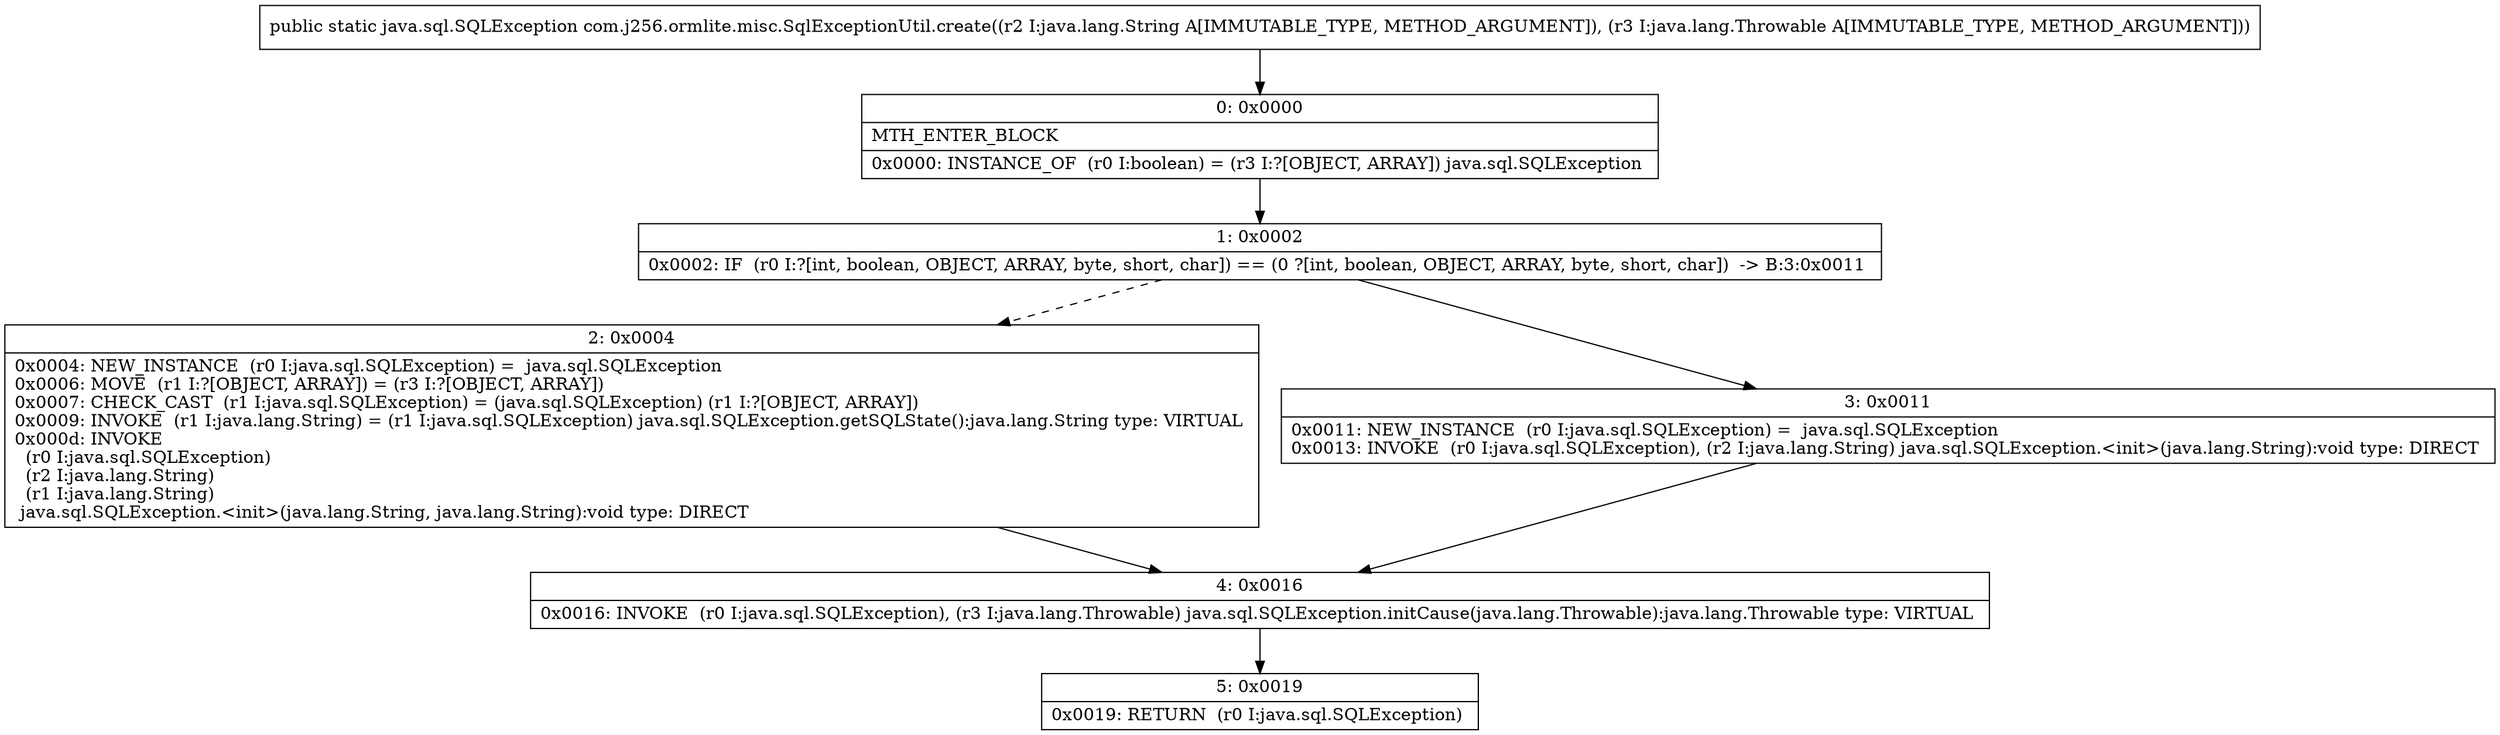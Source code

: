digraph "CFG forcom.j256.ormlite.misc.SqlExceptionUtil.create(Ljava\/lang\/String;Ljava\/lang\/Throwable;)Ljava\/sql\/SQLException;" {
Node_0 [shape=record,label="{0\:\ 0x0000|MTH_ENTER_BLOCK\l|0x0000: INSTANCE_OF  (r0 I:boolean) = (r3 I:?[OBJECT, ARRAY]) java.sql.SQLException \l}"];
Node_1 [shape=record,label="{1\:\ 0x0002|0x0002: IF  (r0 I:?[int, boolean, OBJECT, ARRAY, byte, short, char]) == (0 ?[int, boolean, OBJECT, ARRAY, byte, short, char])  \-\> B:3:0x0011 \l}"];
Node_2 [shape=record,label="{2\:\ 0x0004|0x0004: NEW_INSTANCE  (r0 I:java.sql.SQLException) =  java.sql.SQLException \l0x0006: MOVE  (r1 I:?[OBJECT, ARRAY]) = (r3 I:?[OBJECT, ARRAY]) \l0x0007: CHECK_CAST  (r1 I:java.sql.SQLException) = (java.sql.SQLException) (r1 I:?[OBJECT, ARRAY]) \l0x0009: INVOKE  (r1 I:java.lang.String) = (r1 I:java.sql.SQLException) java.sql.SQLException.getSQLState():java.lang.String type: VIRTUAL \l0x000d: INVOKE  \l  (r0 I:java.sql.SQLException)\l  (r2 I:java.lang.String)\l  (r1 I:java.lang.String)\l java.sql.SQLException.\<init\>(java.lang.String, java.lang.String):void type: DIRECT \l}"];
Node_3 [shape=record,label="{3\:\ 0x0011|0x0011: NEW_INSTANCE  (r0 I:java.sql.SQLException) =  java.sql.SQLException \l0x0013: INVOKE  (r0 I:java.sql.SQLException), (r2 I:java.lang.String) java.sql.SQLException.\<init\>(java.lang.String):void type: DIRECT \l}"];
Node_4 [shape=record,label="{4\:\ 0x0016|0x0016: INVOKE  (r0 I:java.sql.SQLException), (r3 I:java.lang.Throwable) java.sql.SQLException.initCause(java.lang.Throwable):java.lang.Throwable type: VIRTUAL \l}"];
Node_5 [shape=record,label="{5\:\ 0x0019|0x0019: RETURN  (r0 I:java.sql.SQLException) \l}"];
MethodNode[shape=record,label="{public static java.sql.SQLException com.j256.ormlite.misc.SqlExceptionUtil.create((r2 I:java.lang.String A[IMMUTABLE_TYPE, METHOD_ARGUMENT]), (r3 I:java.lang.Throwable A[IMMUTABLE_TYPE, METHOD_ARGUMENT])) }"];
MethodNode -> Node_0;
Node_0 -> Node_1;
Node_1 -> Node_2[style=dashed];
Node_1 -> Node_3;
Node_2 -> Node_4;
Node_3 -> Node_4;
Node_4 -> Node_5;
}

